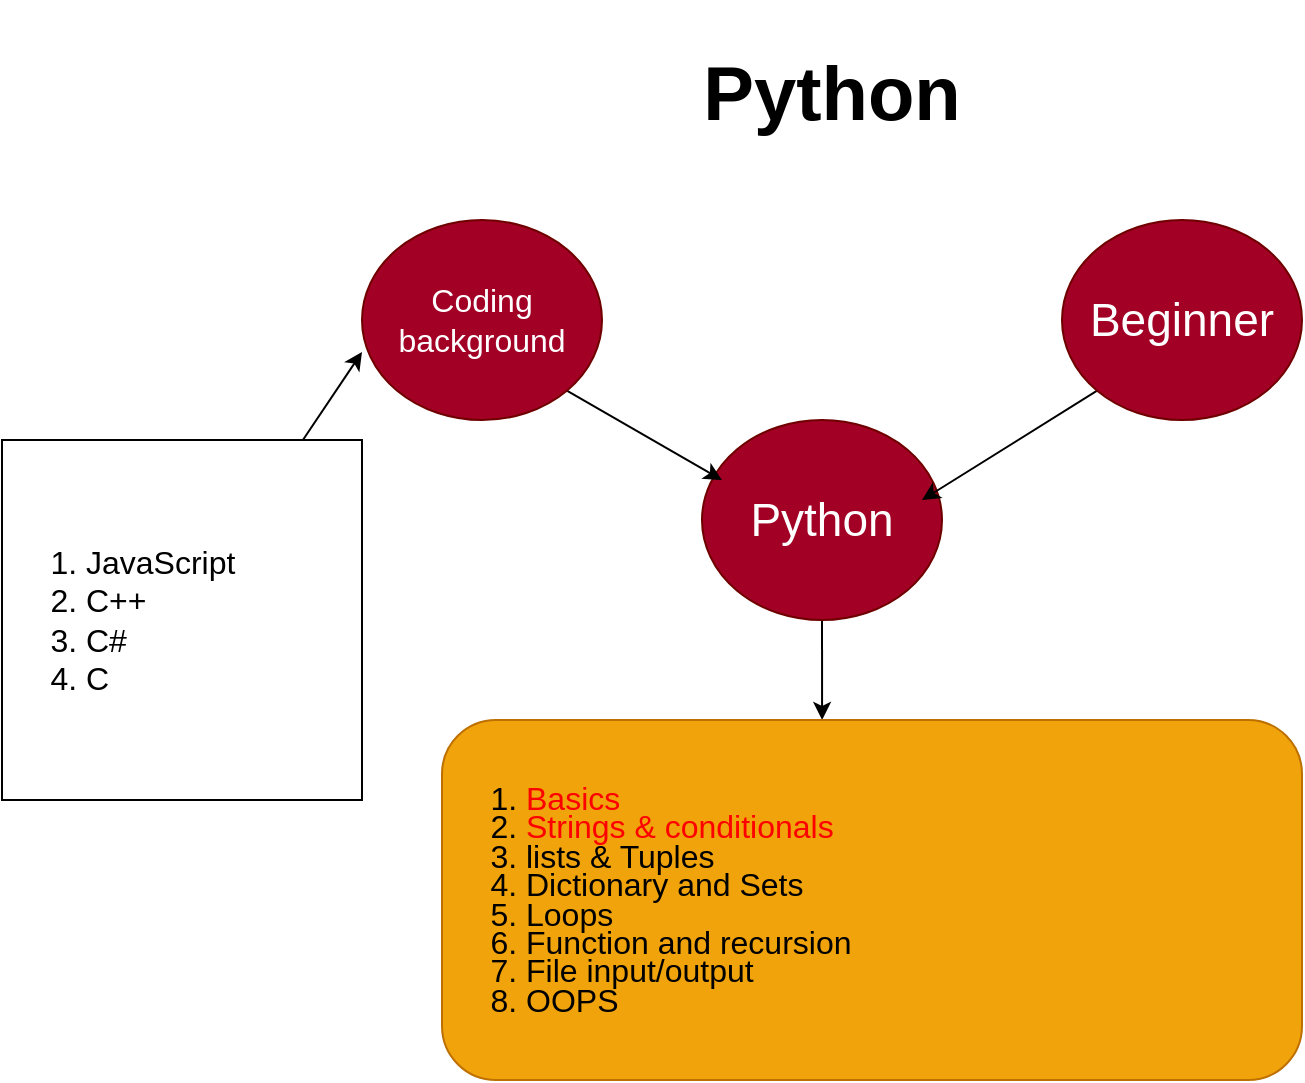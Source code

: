 <mxfile>
    <diagram id="81iVqLC2cJ9356ApQlGH" name="Page-1">
        <mxGraphModel dx="832" dy="540" grid="1" gridSize="10" guides="1" tooltips="1" connect="1" arrows="1" fold="1" page="1" pageScale="1" pageWidth="1100" pageHeight="850" math="0" shadow="0">
            <root>
                <mxCell id="0"/>
                <mxCell id="1" parent="0"/>
                <mxCell id="6" value="&lt;h1 style=&quot;font-size: 38px;&quot;&gt;Python&lt;/h1&gt;" style="text;html=1;spacing=5;spacingTop=-20;whiteSpace=wrap;overflow=hidden;rounded=0;align=center;" vertex="1" parent="1">
                    <mxGeometry x="330" y="20" width="190" height="120" as="geometry"/>
                </mxCell>
                <mxCell id="21" style="edgeStyle=none;html=1;exitX=0.5;exitY=1;exitDx=0;exitDy=0;entryX=0.442;entryY=0;entryDx=0;entryDy=0;entryPerimeter=0;fontSize=16;" edge="1" parent="1" source="7" target="18">
                    <mxGeometry relative="1" as="geometry"/>
                </mxCell>
                <mxCell id="7" value="&lt;font style=&quot;font-size: 23px;&quot;&gt;Python&lt;/font&gt;" style="ellipse;whiteSpace=wrap;html=1;fillColor=#a20025;fontColor=#ffffff;strokeColor=#6F0000;" vertex="1" parent="1">
                    <mxGeometry x="360" y="220" width="120" height="100" as="geometry"/>
                </mxCell>
                <mxCell id="11" style="edgeStyle=none;html=1;exitX=1;exitY=1;exitDx=0;exitDy=0;entryX=0.083;entryY=0.3;entryDx=0;entryDy=0;entryPerimeter=0;fontSize=16;" edge="1" parent="1" source="9" target="7">
                    <mxGeometry relative="1" as="geometry"/>
                </mxCell>
                <mxCell id="9" value="&lt;span style=&quot;font-size: 16px;&quot;&gt;Coding background&lt;/span&gt;" style="ellipse;whiteSpace=wrap;html=1;fillColor=#a20025;fontColor=#ffffff;strokeColor=#6F0000;" vertex="1" parent="1">
                    <mxGeometry x="190" y="120" width="120" height="100" as="geometry"/>
                </mxCell>
                <mxCell id="15" style="edgeStyle=none;html=1;exitX=0;exitY=1;exitDx=0;exitDy=0;entryX=0.917;entryY=0.4;entryDx=0;entryDy=0;entryPerimeter=0;fontSize=16;" edge="1" parent="1" source="13" target="7">
                    <mxGeometry relative="1" as="geometry"/>
                </mxCell>
                <mxCell id="13" value="&lt;span style=&quot;font-size: 23px;&quot;&gt;Beginner&lt;/span&gt;" style="ellipse;whiteSpace=wrap;html=1;fillColor=#a20025;fontColor=#ffffff;strokeColor=#6F0000;" vertex="1" parent="1">
                    <mxGeometry x="540" y="120" width="120" height="100" as="geometry"/>
                </mxCell>
                <mxCell id="17" style="edgeStyle=none;html=1;entryX=0;entryY=0.66;entryDx=0;entryDy=0;entryPerimeter=0;fontSize=16;" edge="1" parent="1" source="16" target="9">
                    <mxGeometry relative="1" as="geometry"/>
                </mxCell>
                <mxCell id="16" value="&lt;ol&gt;&lt;li&gt;JavaScript&lt;/li&gt;&lt;li&gt;C++&lt;/li&gt;&lt;li&gt;C#&lt;/li&gt;&lt;li&gt;C&lt;/li&gt;&lt;/ol&gt;" style="whiteSpace=wrap;html=1;aspect=fixed;fontSize=16;align=left;" vertex="1" parent="1">
                    <mxGeometry x="10" y="230" width="180" height="180" as="geometry"/>
                </mxCell>
                <mxCell id="18" value="&lt;div style=&quot;line-height: 90%;&quot;&gt;&lt;p style=&quot;line-height: 90%;&quot;&gt;&lt;/p&gt;&lt;ol style=&quot;line-height: 90%;&quot;&gt;&lt;li&gt;&lt;font color=&quot;#ff0000&quot;&gt;Basics&lt;/font&gt;&lt;/li&gt;&lt;li&gt;&lt;font color=&quot;#ff0000&quot;&gt;Strings &amp;amp; conditionals&lt;/font&gt;&lt;/li&gt;&lt;li&gt;lists &amp;amp; Tuples&lt;/li&gt;&lt;li&gt;Dictionary and Sets&lt;/li&gt;&lt;li&gt;Loops&lt;/li&gt;&lt;li&gt;Function and recursion&lt;/li&gt;&lt;li&gt;File input/output&lt;/li&gt;&lt;li&gt;OOPS&lt;/li&gt;&lt;/ol&gt;&lt;p&gt;&lt;/p&gt;&lt;/div&gt;" style="rounded=1;whiteSpace=wrap;html=1;fontSize=16;align=left;fillColor=#f0a30a;strokeColor=#BD7000;fontColor=#000000;" vertex="1" parent="1">
                    <mxGeometry x="230" y="370" width="430" height="180" as="geometry"/>
                </mxCell>
            </root>
        </mxGraphModel>
    </diagram>
</mxfile>